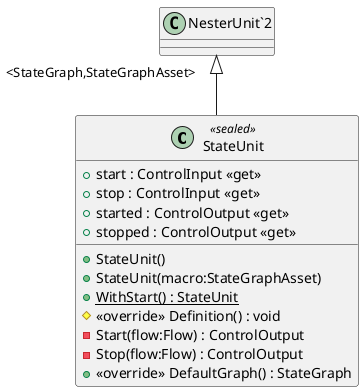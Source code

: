 @startuml
class StateUnit <<sealed>> {
    + StateUnit()
    + StateUnit(macro:StateGraphAsset)
    + start : ControlInput <<get>>
    + stop : ControlInput <<get>>
    + started : ControlOutput <<get>>
    + stopped : ControlOutput <<get>>
    + {static} WithStart() : StateUnit
    # <<override>> Definition() : void
    - Start(flow:Flow) : ControlOutput
    - Stop(flow:Flow) : ControlOutput
    + <<override>> DefaultGraph() : StateGraph
}
"NesterUnit`2" "<StateGraph,StateGraphAsset>" <|-- StateUnit
@enduml
